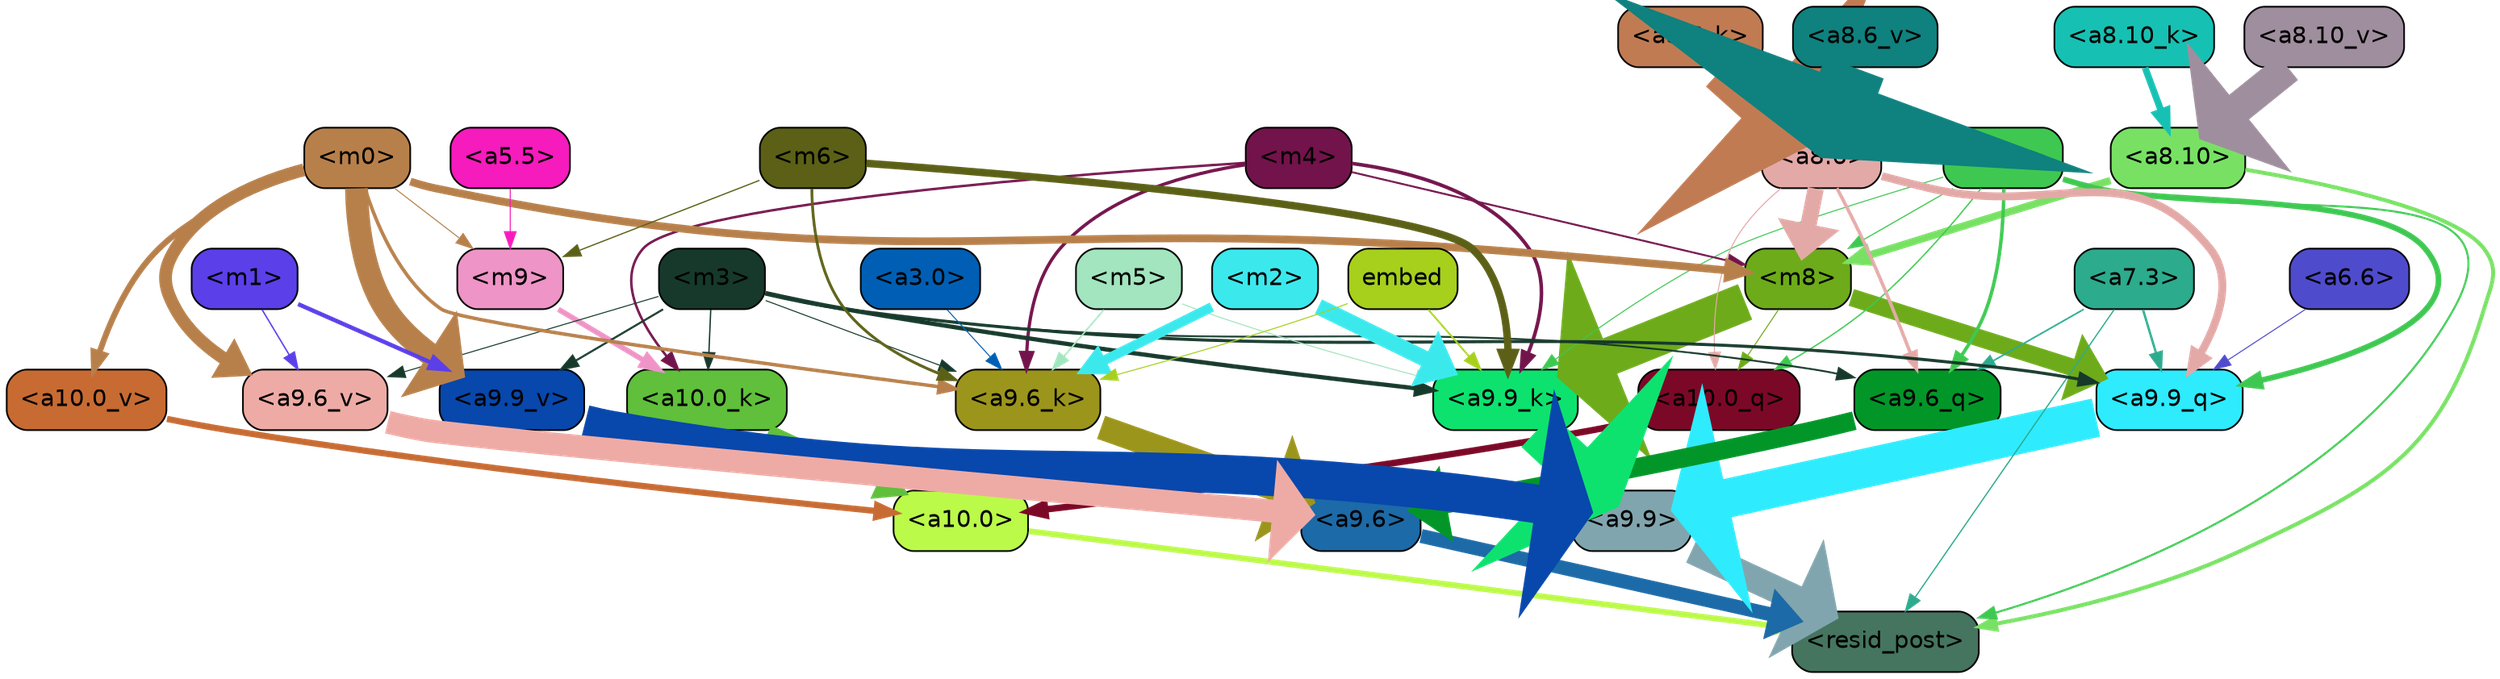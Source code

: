 strict digraph "" {
	graph [bgcolor=transparent,
		layout=dot,
		overlap=false,
		splines=true
	];
	"<a10.0>"	[color=black,
		fillcolor="#bbfa49",
		fontname=Helvetica,
		shape=box,
		style="filled, rounded"];
	"<resid_post>"	[color=black,
		fillcolor="#45745f",
		fontname=Helvetica,
		shape=box,
		style="filled, rounded"];
	"<a10.0>" -> "<resid_post>"	[color="#bbfa49",
		penwidth=3.4253244400024414];
	"<a9.9>"	[color=black,
		fillcolor="#81a5ae",
		fontname=Helvetica,
		shape=box,
		style="filled, rounded"];
	"<a9.9>" -> "<resid_post>"	[color="#81a5ae",
		penwidth=16.05378818511963];
	"<a9.6>"	[color=black,
		fillcolor="#1c6aa7",
		fontname=Helvetica,
		shape=box,
		style="filled, rounded"];
	"<a9.6>" -> "<resid_post>"	[color="#1c6aa7",
		penwidth=8.33797836303711];
	"<a8.10>"	[color=black,
		fillcolor="#78e164",
		fontname=Helvetica,
		shape=box,
		style="filled, rounded"];
	"<a8.10>" -> "<resid_post>"	[color="#78e164",
		penwidth=2.3390636444091797];
	"<m8>"	[color=black,
		fillcolor="#6dab1a",
		fontname=Helvetica,
		shape=box,
		style="filled, rounded"];
	"<a8.10>" -> "<m8>"	[color="#78e164",
		penwidth=4.388927459716797];
	"<a7.9>"	[color=black,
		fillcolor="#3ec851",
		fontname=Helvetica,
		shape=box,
		style="filled, rounded"];
	"<a7.9>" -> "<resid_post>"	[color="#3ec851",
		penwidth=1.1926651000976562];
	"<a10.0_q>"	[color=black,
		fillcolor="#7c0827",
		fontname=Helvetica,
		shape=box,
		style="filled, rounded"];
	"<a7.9>" -> "<a10.0_q>"	[color="#3ec851",
		penwidth=0.7811813354492188];
	"<a7.9>" -> "<m8>"	[color="#3ec851",
		penwidth=0.6738662719726562];
	"<a9.9_q>"	[color=black,
		fillcolor="#2eebfe",
		fontname=Helvetica,
		shape=box,
		style="filled, rounded"];
	"<a7.9>" -> "<a9.9_q>"	[color="#3ec851",
		penwidth=3.33896541595459];
	"<a9.6_q>"	[color=black,
		fillcolor="#029629",
		fontname=Helvetica,
		shape=box,
		style="filled, rounded"];
	"<a7.9>" -> "<a9.6_q>"	[color="#3ec851",
		penwidth=2.0531044006347656];
	"<a9.9_k>"	[color=black,
		fillcolor="#0de26f",
		fontname=Helvetica,
		shape=box,
		style="filled, rounded"];
	"<a7.9>" -> "<a9.9_k>"	[color="#3ec851",
		penwidth=0.6];
	"<a7.3>"	[color=black,
		fillcolor="#2cab8d",
		fontname=Helvetica,
		shape=box,
		style="filled, rounded"];
	"<a7.3>" -> "<resid_post>"	[color="#2cab8d",
		penwidth=0.7339706420898438];
	"<a7.3>" -> "<a9.9_q>"	[color="#2cab8d",
		penwidth=1.3609809875488281];
	"<a7.3>" -> "<a9.6_q>"	[color="#2cab8d",
		penwidth=0.9587650299072266];
	"<a10.0_q>" -> "<a10.0>"	[color="#7c0827",
		penwidth=3.861766815185547];
	"<a10.0_k>"	[color=black,
		fillcolor="#60bf3b",
		fontname=Helvetica,
		shape=box,
		style="filled, rounded"];
	"<a10.0_k>" -> "<a10.0>"	[color="#60bf3b",
		penwidth=6.691814422607422];
	"<a10.0_v>"	[color=black,
		fillcolor="#c76b33",
		fontname=Helvetica,
		shape=box,
		style="filled, rounded"];
	"<a10.0_v>" -> "<a10.0>"	[color="#c76b33",
		penwidth=3.703948974609375];
	"<m8>" -> "<a10.0_q>"	[color="#6dab1a",
		penwidth=0.6];
	"<m8>" -> "<a9.9_q>"	[color="#6dab1a",
		penwidth=10.407995223999023];
	"<m8>" -> "<a9.9_k>"	[color="#6dab1a",
		penwidth=22.67278480529785];
	"<a8.6>"	[color=black,
		fillcolor="#e3a9a7",
		fontname=Helvetica,
		shape=box,
		style="filled, rounded"];
	"<a8.6>" -> "<a10.0_q>"	[color="#e3a9a7",
		penwidth=0.6];
	"<a8.6>" -> "<m8>"	[color="#e3a9a7",
		penwidth=9.616483688354492];
	"<a8.6>" -> "<a9.9_q>"	[color="#e3a9a7",
		penwidth=4.681654930114746];
	"<a8.6>" -> "<a9.6_q>"	[color="#e3a9a7",
		penwidth=2.0046749114990234];
	"<m9>"	[color=black,
		fillcolor="#ee94c6",
		fontname=Helvetica,
		shape=box,
		style="filled, rounded"];
	"<m9>" -> "<a10.0_k>"	[color="#ee94c6",
		penwidth=3.1536026000976562];
	"<m4>"	[color=black,
		fillcolor="#72134b",
		fontname=Helvetica,
		shape=box,
		style="filled, rounded"];
	"<m4>" -> "<a10.0_k>"	[color="#72134b",
		penwidth=1.4532089233398438];
	"<m4>" -> "<m8>"	[color="#72134b",
		penwidth=1.1121444702148438];
	"<m4>" -> "<a9.9_k>"	[color="#72134b",
		penwidth=2.1296005249023438];
	"<a9.6_k>"	[color=black,
		fillcolor="#9c951c",
		fontname=Helvetica,
		shape=box,
		style="filled, rounded"];
	"<m4>" -> "<a9.6_k>"	[color="#72134b",
		penwidth=1.93524169921875];
	"<m3>"	[color=black,
		fillcolor="#16392b",
		fontname=Helvetica,
		shape=box,
		style="filled, rounded"];
	"<m3>" -> "<a10.0_k>"	[color="#16392b",
		penwidth=0.8012542724609375];
	"<m3>" -> "<a9.9_q>"	[color="#16392b",
		penwidth=1.8098411560058594];
	"<m3>" -> "<a9.6_q>"	[color="#16392b",
		penwidth=1.0731983184814453];
	"<m3>" -> "<a9.9_k>"	[color="#16392b",
		penwidth=2.538074493408203];
	"<m3>" -> "<a9.6_k>"	[color="#16392b",
		penwidth=0.6];
	"<a9.9_v>"	[color=black,
		fillcolor="#0847ab",
		fontname=Helvetica,
		shape=box,
		style="filled, rounded"];
	"<m3>" -> "<a9.9_v>"	[color="#16392b",
		penwidth=1.1908531188964844];
	"<a9.6_v>"	[color=black,
		fillcolor="#eeaba5",
		fontname=Helvetica,
		shape=box,
		style="filled, rounded"];
	"<m3>" -> "<a9.6_v>"	[color="#16392b",
		penwidth=0.6];
	"<m0>"	[color=black,
		fillcolor="#b7804b",
		fontname=Helvetica,
		shape=box,
		style="filled, rounded"];
	"<m0>" -> "<a10.0_v>"	[color="#b7804b",
		penwidth=3.520832061767578];
	"<m0>" -> "<m8>"	[color="#b7804b",
		penwidth=4.624839782714844];
	"<m0>" -> "<m9>"	[color="#b7804b",
		penwidth=0.6];
	"<m0>" -> "<a9.6_k>"	[color="#b7804b",
		penwidth=2.0742149353027344];
	"<m0>" -> "<a9.9_v>"	[color="#b7804b",
		penwidth=13.6649169921875];
	"<m0>" -> "<a9.6_v>"	[color="#b7804b",
		penwidth=7.575786590576172];
	"<m6>"	[color=black,
		fillcolor="#5b6016",
		fontname=Helvetica,
		shape=box,
		style="filled, rounded"];
	"<m6>" -> "<m9>"	[color="#5b6016",
		penwidth=0.7276992797851562];
	"<m6>" -> "<a9.9_k>"	[color="#5b6016",
		penwidth=4.405937194824219];
	"<m6>" -> "<a9.6_k>"	[color="#5b6016",
		penwidth=1.6540985107421875];
	"<a5.5>"	[color=black,
		fillcolor="#f51bbc",
		fontname=Helvetica,
		shape=box,
		style="filled, rounded"];
	"<a5.5>" -> "<m9>"	[color="#f51bbc",
		penwidth=0.6];
	"<a9.9_q>" -> "<a9.9>"	[color="#2eebfe",
		penwidth=23.20368194580078];
	"<a9.6_q>" -> "<a9.6>"	[color="#029629",
		penwidth=11.181507110595703];
	"<a9.9_k>" -> "<a9.9>"	[color="#0de26f",
		penwidth=26.641464233398438];
	"<a9.6_k>" -> "<a9.6>"	[color="#9c951c",
		penwidth=14.532459259033203];
	"<a9.9_v>" -> "<a9.9>"	[color="#0847ab",
		penwidth=23.02225112915039];
	"<a9.6_v>" -> "<a9.6>"	[color="#eeaba5",
		penwidth=13.634431838989258];
	"<a6.6>"	[color=black,
		fillcolor="#4f4bcd",
		fontname=Helvetica,
		shape=box,
		style="filled, rounded"];
	"<a6.6>" -> "<a9.9_q>"	[color="#4f4bcd",
		penwidth=0.6];
	"<m5>"	[color=black,
		fillcolor="#a2e5be",
		fontname=Helvetica,
		shape=box,
		style="filled, rounded"];
	"<m5>" -> "<a9.9_k>"	[color="#a2e5be",
		penwidth=0.6];
	"<m5>" -> "<a9.6_k>"	[color="#a2e5be",
		penwidth=0.9087238311767578];
	"<m2>"	[color=black,
		fillcolor="#3be9ed",
		fontname=Helvetica,
		shape=box,
		style="filled, rounded"];
	"<m2>" -> "<a9.9_k>"	[color="#3be9ed",
		penwidth=9.546476364135742];
	"<m2>" -> "<a9.6_k>"	[color="#3be9ed",
		penwidth=5.765581130981445];
	embed	[color=black,
		fillcolor="#a6d01c",
		fontname=Helvetica,
		shape=box,
		style="filled, rounded"];
	embed -> "<a9.9_k>"	[color="#a6d01c",
		penwidth=1.044057846069336];
	embed -> "<a9.6_k>"	[color="#a6d01c",
		penwidth=0.6];
	"<a3.0>"	[color=black,
		fillcolor="#005fb4",
		fontname=Helvetica,
		shape=box,
		style="filled, rounded"];
	"<a3.0>" -> "<a9.6_k>"	[color="#005fb4",
		penwidth=0.6];
	"<m1>"	[color=black,
		fillcolor="#5b3fe9",
		fontname=Helvetica,
		shape=box,
		style="filled, rounded"];
	"<m1>" -> "<a9.9_v>"	[color="#5b3fe9",
		penwidth=2.484710693359375];
	"<m1>" -> "<a9.6_v>"	[color="#5b3fe9",
		penwidth=0.8296928405761719];
	"<a8.10_k>"	[color=black,
		fillcolor="#16c1b3",
		fontname=Helvetica,
		shape=box,
		style="filled, rounded"];
	"<a8.10_k>" -> "<a8.10>"	[color="#16c1b3",
		penwidth=3.9815139770507812];
	"<a8.6_k>"	[color=black,
		fillcolor="#c17b53",
		fontname=Helvetica,
		shape=box,
		style="filled, rounded"];
	"<a8.6_k>" -> "<a8.6>"	[color="#c17b53",
		penwidth=30.12779998779297];
	"<a8.10_v>"	[color=black,
		fillcolor="#9f8e9d",
		fontname=Helvetica,
		shape=box,
		style="filled, rounded"];
	"<a8.10_v>" -> "<a8.10>"	[color="#9f8e9d",
		penwidth=18.80433464050293];
	"<a8.6_v>"	[color=black,
		fillcolor="#0f817e",
		fontname=Helvetica,
		shape=box,
		style="filled, rounded"];
	"<a8.6_v>" -> "<a8.6>"	[color="#0f817e",
		penwidth=37.04597568511963];
}

